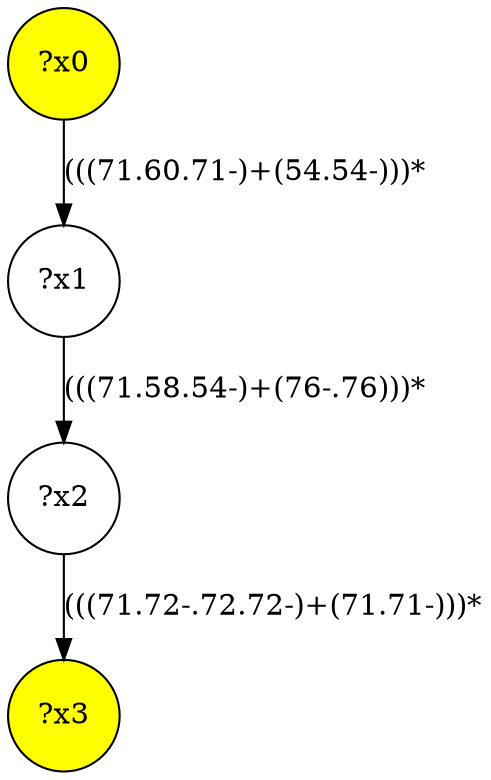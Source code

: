 digraph g {
	x0 [fillcolor="yellow", style="filled," shape=circle, label="?x0"];
	x3 [fillcolor="yellow", style="filled," shape=circle, label="?x3"];
	x1 [shape=circle, label="?x1"];
	x0 -> x1 [label="(((71.60.71-)+(54.54-)))*"];
	x2 [shape=circle, label="?x2"];
	x1 -> x2 [label="(((71.58.54-)+(76-.76)))*"];
	x2 -> x3 [label="(((71.72-.72.72-)+(71.71-)))*"];
}
